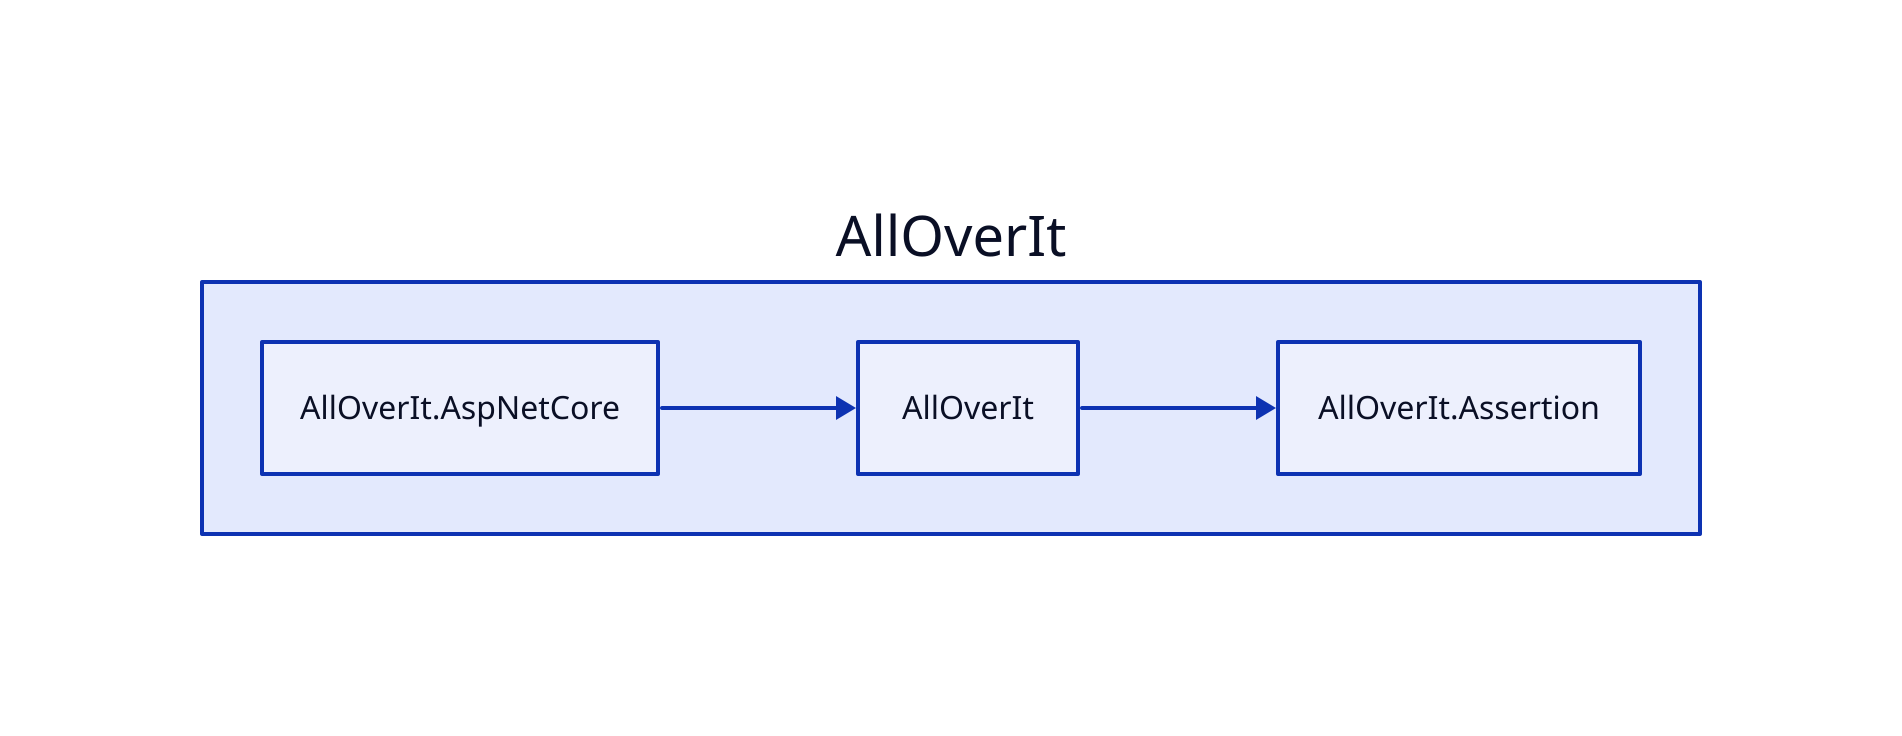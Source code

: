 direction: right

aoi: AllOverIt
aoi.alloverit-aspnetcore: AllOverIt.AspNetCore
aoi.alloverit: AllOverIt
aoi.alloverit-assertion: AllOverIt.Assertion
aoi.alloverit-assertion <- aoi.alloverit
aoi.alloverit <- aoi.alloverit-aspnetcore
